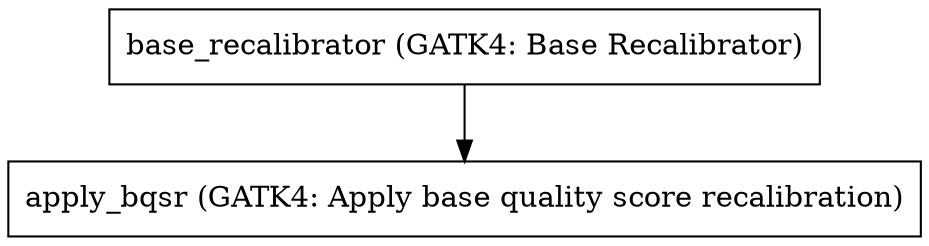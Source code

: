 // GATK Base Recalibration on Bam
digraph GATKBaseRecalBQSRWorkflow {
	node [shape=record]
	base_recalibrator [label="base_recalibrator (GATK4: Base Recalibrator)"]
	apply_bqsr [label="apply_bqsr (GATK4: Apply base quality score recalibration)"]
	base_recalibrator -> apply_bqsr
}
